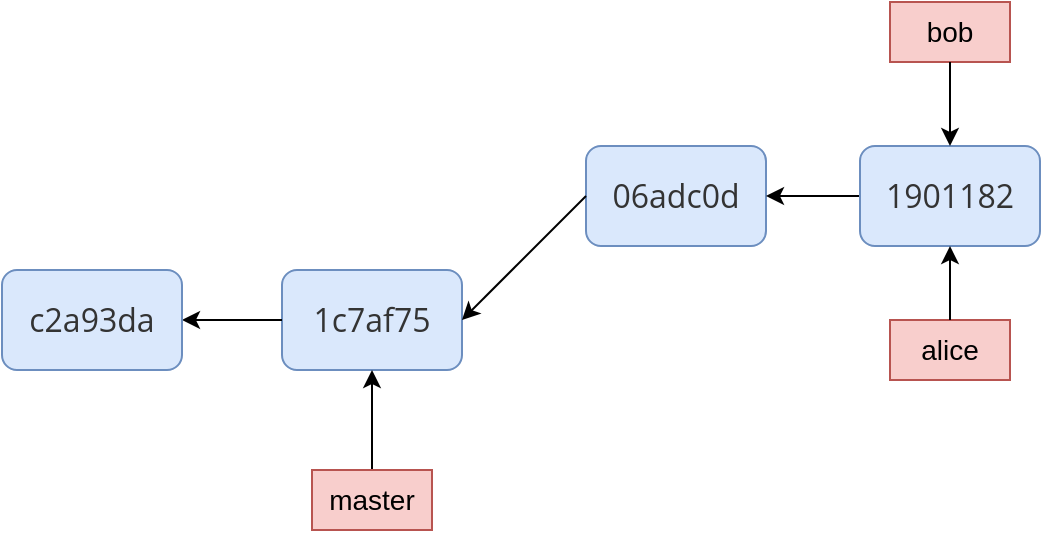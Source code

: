 <mxfile version="12.4.3" type="github" pages="1">
  <diagram id="Sr2y8E48ZZrtgwOpP8ap" name="Page-1">
    <mxGraphModel dx="572" dy="647" grid="0" gridSize="10" guides="1" tooltips="1" connect="1" arrows="1" fold="1" page="1" pageScale="1" pageWidth="827" pageHeight="1169" math="0" shadow="0">
      <root>
        <mxCell id="0"/>
        <mxCell id="1" parent="0"/>
        <mxCell id="795kp8MBvgSKVHXz9DKC-1" value="&lt;span style=&quot;color: rgb(51 , 51 , 51) ; font-family: &amp;#34;open sans&amp;#34; , &amp;#34;clear sans&amp;#34; , &amp;#34;helvetica neue&amp;#34; , &amp;#34;helvetica&amp;#34; , &amp;#34;arial&amp;#34; , sans-serif ; font-size: 16px ; white-space: pre-wrap&quot;&gt;1c7af75&lt;/span&gt;" style="rounded=1;whiteSpace=wrap;html=1;fillColor=#dae8fc;strokeColor=#6c8ebf;" parent="1" vertex="1">
          <mxGeometry x="209" y="180" width="90" height="50" as="geometry"/>
        </mxCell>
        <mxCell id="jVZEl1FH-rObJHTlhoI0-1" value="&lt;span style=&quot;color: rgb(51 , 51 , 51) ; font-family: &amp;#34;open sans&amp;#34; , &amp;#34;clear sans&amp;#34; , &amp;#34;helvetica neue&amp;#34; , &amp;#34;helvetica&amp;#34; , &amp;#34;arial&amp;#34; , sans-serif ; font-size: 16px ; white-space: pre-wrap&quot;&gt;06adc0d&lt;/span&gt;" style="rounded=1;whiteSpace=wrap;html=1;fillColor=#dae8fc;strokeColor=#6c8ebf;" vertex="1" parent="1">
          <mxGeometry x="361" y="118" width="90" height="50" as="geometry"/>
        </mxCell>
        <mxCell id="jVZEl1FH-rObJHTlhoI0-2" value="" style="endArrow=classic;html=1;entryX=1;entryY=0.5;entryDx=0;entryDy=0;exitX=0;exitY=0.5;exitDx=0;exitDy=0;" edge="1" parent="1" source="jVZEl1FH-rObJHTlhoI0-1" target="795kp8MBvgSKVHXz9DKC-1">
          <mxGeometry width="50" height="50" relative="1" as="geometry">
            <mxPoint x="349" y="210" as="sourcePoint"/>
            <mxPoint x="399" y="160" as="targetPoint"/>
          </mxGeometry>
        </mxCell>
        <mxCell id="jVZEl1FH-rObJHTlhoI0-3" value="" style="endArrow=classic;html=1;exitX=0;exitY=0.5;exitDx=0;exitDy=0;entryX=1;entryY=0.5;entryDx=0;entryDy=0;" edge="1" parent="1" source="jVZEl1FH-rObJHTlhoI0-4" target="jVZEl1FH-rObJHTlhoI0-1">
          <mxGeometry width="50" height="50" relative="1" as="geometry">
            <mxPoint x="399" y="250" as="sourcePoint"/>
            <mxPoint x="449" y="200" as="targetPoint"/>
          </mxGeometry>
        </mxCell>
        <mxCell id="jVZEl1FH-rObJHTlhoI0-4" value="&lt;span style=&quot;color: rgb(51 , 51 , 51) ; font-family: &amp;#34;open sans&amp;#34; , &amp;#34;clear sans&amp;#34; , &amp;#34;helvetica neue&amp;#34; , &amp;#34;helvetica&amp;#34; , &amp;#34;arial&amp;#34; , sans-serif ; font-size: 16px ; white-space: pre-wrap&quot;&gt;1901182&lt;/span&gt;" style="rounded=1;whiteSpace=wrap;html=1;fillColor=#dae8fc;strokeColor=#6c8ebf;" vertex="1" parent="1">
          <mxGeometry x="498" y="118" width="90" height="50" as="geometry"/>
        </mxCell>
        <mxCell id="jVZEl1FH-rObJHTlhoI0-5" value="" style="endArrow=classic;html=1;entryX=1;entryY=0.5;entryDx=0;entryDy=0;exitX=0;exitY=0.5;exitDx=0;exitDy=0;" edge="1" parent="1" source="795kp8MBvgSKVHXz9DKC-1" target="jVZEl1FH-rObJHTlhoI0-6">
          <mxGeometry width="50" height="50" relative="1" as="geometry">
            <mxPoint x="219" y="340" as="sourcePoint"/>
            <mxPoint x="269" y="290" as="targetPoint"/>
          </mxGeometry>
        </mxCell>
        <mxCell id="jVZEl1FH-rObJHTlhoI0-6" value="&lt;span style=&quot;color: rgb(51 , 51 , 51) ; font-family: &amp;#34;open sans&amp;#34; , &amp;#34;clear sans&amp;#34; , &amp;#34;helvetica neue&amp;#34; , &amp;#34;helvetica&amp;#34; , &amp;#34;arial&amp;#34; , sans-serif ; font-size: 16px ; white-space: pre-wrap&quot;&gt;c2a93da&lt;/span&gt;" style="rounded=1;whiteSpace=wrap;html=1;fillColor=#dae8fc;strokeColor=#6c8ebf;" vertex="1" parent="1">
          <mxGeometry x="69" y="180" width="90" height="50" as="geometry"/>
        </mxCell>
        <mxCell id="jVZEl1FH-rObJHTlhoI0-7" value="" style="endArrow=classic;html=1;entryX=0.5;entryY=1;entryDx=0;entryDy=0;exitX=0.5;exitY=0;exitDx=0;exitDy=0;" edge="1" parent="1" source="jVZEl1FH-rObJHTlhoI0-8" target="795kp8MBvgSKVHXz9DKC-1">
          <mxGeometry width="50" height="50" relative="1" as="geometry">
            <mxPoint x="254" y="290" as="sourcePoint"/>
            <mxPoint x="279" y="240" as="targetPoint"/>
          </mxGeometry>
        </mxCell>
        <mxCell id="jVZEl1FH-rObJHTlhoI0-8" value="&lt;font style=&quot;font-size: 14px&quot;&gt;master&lt;/font&gt;" style="rounded=0;whiteSpace=wrap;html=1;fillColor=#f8cecc;strokeColor=#b85450;" vertex="1" parent="1">
          <mxGeometry x="224" y="280" width="60" height="30" as="geometry"/>
        </mxCell>
        <mxCell id="jVZEl1FH-rObJHTlhoI0-10" value="&lt;font style=&quot;font-size: 14px&quot;&gt;alice&lt;/font&gt;" style="rounded=0;whiteSpace=wrap;html=1;fillColor=#f8cecc;strokeColor=#b85450;" vertex="1" parent="1">
          <mxGeometry x="513" y="205" width="60" height="30" as="geometry"/>
        </mxCell>
        <mxCell id="jVZEl1FH-rObJHTlhoI0-11" value="&lt;font style=&quot;font-size: 14px&quot;&gt;bob&lt;/font&gt;" style="rounded=0;whiteSpace=wrap;html=1;fillColor=#f8cecc;strokeColor=#b85450;" vertex="1" parent="1">
          <mxGeometry x="513" y="46" width="60" height="30" as="geometry"/>
        </mxCell>
        <mxCell id="jVZEl1FH-rObJHTlhoI0-12" value="" style="endArrow=classic;html=1;entryX=0.5;entryY=1;entryDx=0;entryDy=0;exitX=0.5;exitY=0;exitDx=0;exitDy=0;" edge="1" parent="1" source="jVZEl1FH-rObJHTlhoI0-10" target="jVZEl1FH-rObJHTlhoI0-4">
          <mxGeometry width="50" height="50" relative="1" as="geometry">
            <mxPoint x="479" y="300" as="sourcePoint"/>
            <mxPoint x="529" y="250" as="targetPoint"/>
          </mxGeometry>
        </mxCell>
        <mxCell id="jVZEl1FH-rObJHTlhoI0-13" value="" style="endArrow=classic;html=1;exitX=0.5;exitY=1;exitDx=0;exitDy=0;entryX=0.5;entryY=0;entryDx=0;entryDy=0;" edge="1" parent="1" source="jVZEl1FH-rObJHTlhoI0-11" target="jVZEl1FH-rObJHTlhoI0-4">
          <mxGeometry width="50" height="50" relative="1" as="geometry">
            <mxPoint x="449" y="190" as="sourcePoint"/>
            <mxPoint x="499" y="140" as="targetPoint"/>
          </mxGeometry>
        </mxCell>
      </root>
    </mxGraphModel>
  </diagram>
</mxfile>
